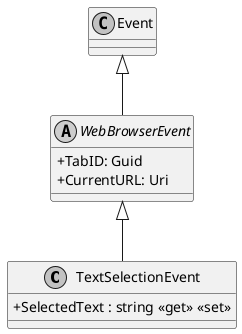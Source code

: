 @startuml
skinparam monochrome true
skinparam classAttributeIconSize 0

class TextSelectionEvent {
    + SelectedText : string <<get>> <<set>>
}
abstract class WebBrowserEvent {
    + TabID: Guid
    + CurrentURL: Uri
}
WebBrowserEvent <|-- TextSelectionEvent
Event <|-- WebBrowserEvent
@enduml
